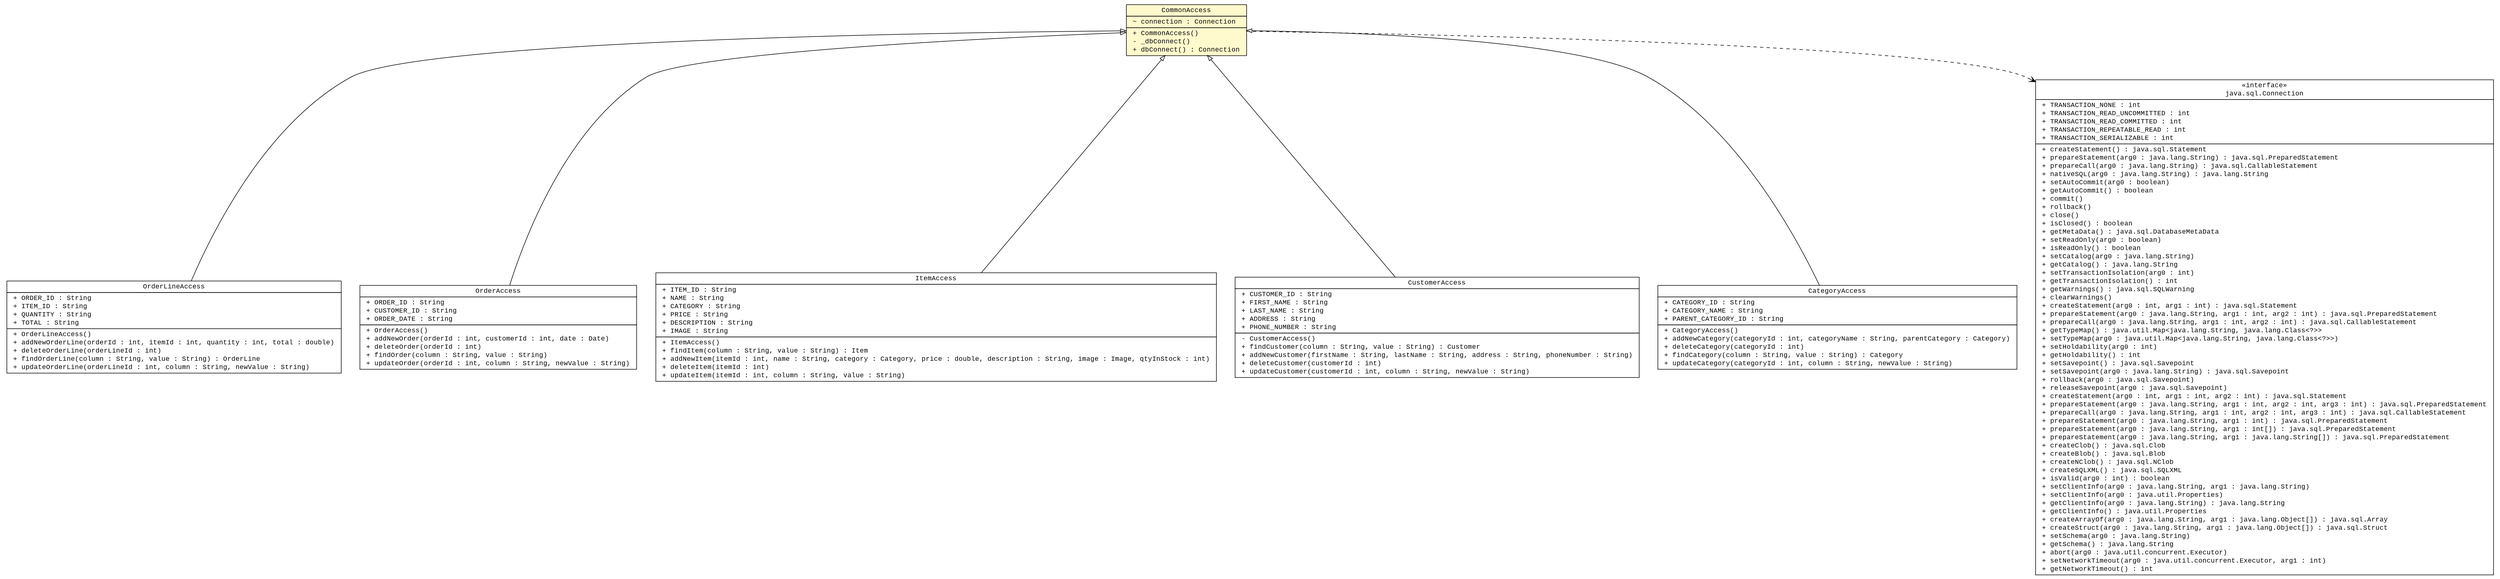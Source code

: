 #!/usr/local/bin/dot
#
# Class diagram 
# Generated by UMLGraph version 5.4 (http://www.umlgraph.org/)
#

digraph G {
	edge [fontname="Courier New",fontsize=10,labelfontname="Courier New",labelfontsize=10];
	node [fontname="Courier New",fontsize=10,shape=plaintext];
	nodesep=0.25;
	ranksep=0.5;
	// com.assign2.data.OrderLineAccess
	c114 [label=<<table title="com.assign2.data.OrderLineAccess" border="0" cellborder="1" cellspacing="0" cellpadding="2" port="p" href="./OrderLineAccess.html"><tr><td><table border="0" cellspacing="0" cellpadding="1"><tr><td align="center" balign="center"><font face="Courier New" point-size="12.0"> OrderLineAccess </font></td></tr></table></td></tr><tr><td><table border="0" cellspacing="0" cellpadding="1"><tr><td align="left" balign="left"> + ORDER_ID : String </td></tr><tr><td align="left" balign="left"> + ITEM_ID : String </td></tr><tr><td align="left" balign="left"> + QUANTITY : String </td></tr><tr><td align="left" balign="left"> + TOTAL : String </td></tr></table></td></tr><tr><td><table border="0" cellspacing="0" cellpadding="1"><tr><td align="left" balign="left"> + OrderLineAccess() </td></tr><tr><td align="left" balign="left"> + addNewOrderLine(orderId : int, itemId : int, quantity : int, total : double) </td></tr><tr><td align="left" balign="left"> + deleteOrderLine(orderLineId : int) </td></tr><tr><td align="left" balign="left"> + findOrderLine(column : String, value : String) : OrderLine </td></tr><tr><td align="left" balign="left"> + updateOrderLine(orderLineId : int, column : String, newValue : String) </td></tr></table></td></tr></table>>, URL="./OrderLineAccess.html", fontname="Courier New", fontcolor="black", fontsize=12.0];
	// com.assign2.data.OrderAccess
	c115 [label=<<table title="com.assign2.data.OrderAccess" border="0" cellborder="1" cellspacing="0" cellpadding="2" port="p" href="./OrderAccess.html"><tr><td><table border="0" cellspacing="0" cellpadding="1"><tr><td align="center" balign="center"><font face="Courier New" point-size="12.0"> OrderAccess </font></td></tr></table></td></tr><tr><td><table border="0" cellspacing="0" cellpadding="1"><tr><td align="left" balign="left"> + ORDER_ID : String </td></tr><tr><td align="left" balign="left"> + CUSTOMER_ID : String </td></tr><tr><td align="left" balign="left"> + ORDER_DATE : String </td></tr></table></td></tr><tr><td><table border="0" cellspacing="0" cellpadding="1"><tr><td align="left" balign="left"> + OrderAccess() </td></tr><tr><td align="left" balign="left"> + addNewOrder(orderId : int, customerId : int, date : Date) </td></tr><tr><td align="left" balign="left"> + deleteOrder(orderId : int) </td></tr><tr><td align="left" balign="left"> + findOrder(column : String, value : String) </td></tr><tr><td align="left" balign="left"> + updateOrder(orderId : int, column : String, newValue : String) </td></tr></table></td></tr></table>>, URL="./OrderAccess.html", fontname="Courier New", fontcolor="black", fontsize=12.0];
	// com.assign2.data.ItemAccess
	c116 [label=<<table title="com.assign2.data.ItemAccess" border="0" cellborder="1" cellspacing="0" cellpadding="2" port="p" href="./ItemAccess.html"><tr><td><table border="0" cellspacing="0" cellpadding="1"><tr><td align="center" balign="center"><font face="Courier New" point-size="12.0"> ItemAccess </font></td></tr></table></td></tr><tr><td><table border="0" cellspacing="0" cellpadding="1"><tr><td align="left" balign="left"> + ITEM_ID : String </td></tr><tr><td align="left" balign="left"> + NAME : String </td></tr><tr><td align="left" balign="left"> + CATEGORY : String </td></tr><tr><td align="left" balign="left"> + PRICE : String </td></tr><tr><td align="left" balign="left"> + DESCRIPTION : String </td></tr><tr><td align="left" balign="left"> + IMAGE : String </td></tr></table></td></tr><tr><td><table border="0" cellspacing="0" cellpadding="1"><tr><td align="left" balign="left"> + ItemAccess() </td></tr><tr><td align="left" balign="left"> + findItem(column : String, value : String) : Item </td></tr><tr><td align="left" balign="left"> + addNewItem(itemId : int, name : String, category : Category, price : double, description : String, image : Image, qtyInStock : int) </td></tr><tr><td align="left" balign="left"> + deleteItem(itemId : int) </td></tr><tr><td align="left" balign="left"> + updateItem(itemId : int, column : String, value : String) </td></tr></table></td></tr></table>>, URL="./ItemAccess.html", fontname="Courier New", fontcolor="black", fontsize=12.0];
	// com.assign2.data.CustomerAccess
	c117 [label=<<table title="com.assign2.data.CustomerAccess" border="0" cellborder="1" cellspacing="0" cellpadding="2" port="p" href="./CustomerAccess.html"><tr><td><table border="0" cellspacing="0" cellpadding="1"><tr><td align="center" balign="center"><font face="Courier New" point-size="12.0"> CustomerAccess </font></td></tr></table></td></tr><tr><td><table border="0" cellspacing="0" cellpadding="1"><tr><td align="left" balign="left"> + CUSTOMER_ID : String </td></tr><tr><td align="left" balign="left"> + FIRST_NAME : String </td></tr><tr><td align="left" balign="left"> + LAST_NAME : String </td></tr><tr><td align="left" balign="left"> + ADDRESS : String </td></tr><tr><td align="left" balign="left"> + PHONE_NUMBER : String </td></tr></table></td></tr><tr><td><table border="0" cellspacing="0" cellpadding="1"><tr><td align="left" balign="left"> - CustomerAccess() </td></tr><tr><td align="left" balign="left"> + findCustomer(column : String, value : String) : Customer </td></tr><tr><td align="left" balign="left"> + addNewCustomer(firstName : String, lastName : String, address : String, phoneNumber : String) </td></tr><tr><td align="left" balign="left"> + deleteCustomer(customerId : int) </td></tr><tr><td align="left" balign="left"> + updateCustomer(customerId : int, column : String, newValue : String) </td></tr></table></td></tr></table>>, URL="./CustomerAccess.html", fontname="Courier New", fontcolor="black", fontsize=12.0];
	// com.assign2.data.CommonAccess
	c118 [label=<<table title="com.assign2.data.CommonAccess" border="0" cellborder="1" cellspacing="0" cellpadding="2" port="p" bgcolor="lemonChiffon" href="./CommonAccess.html"><tr><td><table border="0" cellspacing="0" cellpadding="1"><tr><td align="center" balign="center"><font face="Courier New" point-size="12.0"> CommonAccess </font></td></tr></table></td></tr><tr><td><table border="0" cellspacing="0" cellpadding="1"><tr><td align="left" balign="left"> ~ connection : Connection </td></tr></table></td></tr><tr><td><table border="0" cellspacing="0" cellpadding="1"><tr><td align="left" balign="left"> + CommonAccess() </td></tr><tr><td align="left" balign="left"> - _dbConnect() </td></tr><tr><td align="left" balign="left"> + dbConnect() : Connection </td></tr></table></td></tr></table>>, URL="./CommonAccess.html", fontname="Courier New", fontcolor="black", fontsize=12.0];
	// com.assign2.data.CategoryAccess
	c119 [label=<<table title="com.assign2.data.CategoryAccess" border="0" cellborder="1" cellspacing="0" cellpadding="2" port="p" href="./CategoryAccess.html"><tr><td><table border="0" cellspacing="0" cellpadding="1"><tr><td align="center" balign="center"><font face="Courier New" point-size="12.0"> CategoryAccess </font></td></tr></table></td></tr><tr><td><table border="0" cellspacing="0" cellpadding="1"><tr><td align="left" balign="left"> + CATEGORY_ID : String </td></tr><tr><td align="left" balign="left"> + CATEGORY_NAME : String </td></tr><tr><td align="left" balign="left"> + PARENT_CATEGORY_ID : String </td></tr></table></td></tr><tr><td><table border="0" cellspacing="0" cellpadding="1"><tr><td align="left" balign="left"> + CategoryAccess() </td></tr><tr><td align="left" balign="left"> + addNewCategory(categoryId : int, categoryName : String, parentCategory : Category) </td></tr><tr><td align="left" balign="left"> + deleteCategory(categoryId : int) </td></tr><tr><td align="left" balign="left"> + findCategory(column : String, value : String) : Category </td></tr><tr><td align="left" balign="left"> + updateCategory(categoryId : int, column : String, newValue : String) </td></tr></table></td></tr></table>>, URL="./CategoryAccess.html", fontname="Courier New", fontcolor="black", fontsize=12.0];
	//com.assign2.data.OrderLineAccess extends com.assign2.data.CommonAccess
	c118:p -> c114:p [dir=back,arrowtail=empty];
	//com.assign2.data.OrderAccess extends com.assign2.data.CommonAccess
	c118:p -> c115:p [dir=back,arrowtail=empty];
	//com.assign2.data.ItemAccess extends com.assign2.data.CommonAccess
	c118:p -> c116:p [dir=back,arrowtail=empty];
	//com.assign2.data.CustomerAccess extends com.assign2.data.CommonAccess
	c118:p -> c117:p [dir=back,arrowtail=empty];
	//com.assign2.data.CategoryAccess extends com.assign2.data.CommonAccess
	c118:p -> c119:p [dir=back,arrowtail=empty];
	// com.assign2.data.CommonAccess DEPEND java.sql.Connection
	c118:p -> c126:p [taillabel="", label="", headlabel="", fontname="Courier New", fontcolor="black", fontsize=12.0, color="black", arrowhead=open, style=dashed];
	// java.sql.Connection
	c126 [label=<<table title="java.sql.Connection" border="0" cellborder="1" cellspacing="0" cellpadding="2" port="p" href="http://java.sun.com/j2se/1.4.2/docs/api/java/sql/Connection.html"><tr><td><table border="0" cellspacing="0" cellpadding="1"><tr><td align="center" balign="center"> &#171;interface&#187; </td></tr><tr><td align="center" balign="center"><font face="Courier New" point-size="12.0"> java.sql.Connection </font></td></tr></table></td></tr><tr><td><table border="0" cellspacing="0" cellpadding="1"><tr><td align="left" balign="left"> + TRANSACTION_NONE : int </td></tr><tr><td align="left" balign="left"> + TRANSACTION_READ_UNCOMMITTED : int </td></tr><tr><td align="left" balign="left"> + TRANSACTION_READ_COMMITTED : int </td></tr><tr><td align="left" balign="left"> + TRANSACTION_REPEATABLE_READ : int </td></tr><tr><td align="left" balign="left"> + TRANSACTION_SERIALIZABLE : int </td></tr></table></td></tr><tr><td><table border="0" cellspacing="0" cellpadding="1"><tr><td align="left" balign="left"> + createStatement() : java.sql.Statement </td></tr><tr><td align="left" balign="left"> + prepareStatement(arg0 : java.lang.String) : java.sql.PreparedStatement </td></tr><tr><td align="left" balign="left"> + prepareCall(arg0 : java.lang.String) : java.sql.CallableStatement </td></tr><tr><td align="left" balign="left"> + nativeSQL(arg0 : java.lang.String) : java.lang.String </td></tr><tr><td align="left" balign="left"> + setAutoCommit(arg0 : boolean) </td></tr><tr><td align="left" balign="left"> + getAutoCommit() : boolean </td></tr><tr><td align="left" balign="left"> + commit() </td></tr><tr><td align="left" balign="left"> + rollback() </td></tr><tr><td align="left" balign="left"> + close() </td></tr><tr><td align="left" balign="left"> + isClosed() : boolean </td></tr><tr><td align="left" balign="left"> + getMetaData() : java.sql.DatabaseMetaData </td></tr><tr><td align="left" balign="left"> + setReadOnly(arg0 : boolean) </td></tr><tr><td align="left" balign="left"> + isReadOnly() : boolean </td></tr><tr><td align="left" balign="left"> + setCatalog(arg0 : java.lang.String) </td></tr><tr><td align="left" balign="left"> + getCatalog() : java.lang.String </td></tr><tr><td align="left" balign="left"> + setTransactionIsolation(arg0 : int) </td></tr><tr><td align="left" balign="left"> + getTransactionIsolation() : int </td></tr><tr><td align="left" balign="left"> + getWarnings() : java.sql.SQLWarning </td></tr><tr><td align="left" balign="left"> + clearWarnings() </td></tr><tr><td align="left" balign="left"> + createStatement(arg0 : int, arg1 : int) : java.sql.Statement </td></tr><tr><td align="left" balign="left"> + prepareStatement(arg0 : java.lang.String, arg1 : int, arg2 : int) : java.sql.PreparedStatement </td></tr><tr><td align="left" balign="left"> + prepareCall(arg0 : java.lang.String, arg1 : int, arg2 : int) : java.sql.CallableStatement </td></tr><tr><td align="left" balign="left"> + getTypeMap() : java.util.Map&lt;java.lang.String, java.lang.Class&lt;?&gt;&gt; </td></tr><tr><td align="left" balign="left"> + setTypeMap(arg0 : java.util.Map&lt;java.lang.String, java.lang.Class&lt;?&gt;&gt;) </td></tr><tr><td align="left" balign="left"> + setHoldability(arg0 : int) </td></tr><tr><td align="left" balign="left"> + getHoldability() : int </td></tr><tr><td align="left" balign="left"> + setSavepoint() : java.sql.Savepoint </td></tr><tr><td align="left" balign="left"> + setSavepoint(arg0 : java.lang.String) : java.sql.Savepoint </td></tr><tr><td align="left" balign="left"> + rollback(arg0 : java.sql.Savepoint) </td></tr><tr><td align="left" balign="left"> + releaseSavepoint(arg0 : java.sql.Savepoint) </td></tr><tr><td align="left" balign="left"> + createStatement(arg0 : int, arg1 : int, arg2 : int) : java.sql.Statement </td></tr><tr><td align="left" balign="left"> + prepareStatement(arg0 : java.lang.String, arg1 : int, arg2 : int, arg3 : int) : java.sql.PreparedStatement </td></tr><tr><td align="left" balign="left"> + prepareCall(arg0 : java.lang.String, arg1 : int, arg2 : int, arg3 : int) : java.sql.CallableStatement </td></tr><tr><td align="left" balign="left"> + prepareStatement(arg0 : java.lang.String, arg1 : int) : java.sql.PreparedStatement </td></tr><tr><td align="left" balign="left"> + prepareStatement(arg0 : java.lang.String, arg1 : int[]) : java.sql.PreparedStatement </td></tr><tr><td align="left" balign="left"> + prepareStatement(arg0 : java.lang.String, arg1 : java.lang.String[]) : java.sql.PreparedStatement </td></tr><tr><td align="left" balign="left"> + createClob() : java.sql.Clob </td></tr><tr><td align="left" balign="left"> + createBlob() : java.sql.Blob </td></tr><tr><td align="left" balign="left"> + createNClob() : java.sql.NClob </td></tr><tr><td align="left" balign="left"> + createSQLXML() : java.sql.SQLXML </td></tr><tr><td align="left" balign="left"> + isValid(arg0 : int) : boolean </td></tr><tr><td align="left" balign="left"> + setClientInfo(arg0 : java.lang.String, arg1 : java.lang.String) </td></tr><tr><td align="left" balign="left"> + setClientInfo(arg0 : java.util.Properties) </td></tr><tr><td align="left" balign="left"> + getClientInfo(arg0 : java.lang.String) : java.lang.String </td></tr><tr><td align="left" balign="left"> + getClientInfo() : java.util.Properties </td></tr><tr><td align="left" balign="left"> + createArrayOf(arg0 : java.lang.String, arg1 : java.lang.Object[]) : java.sql.Array </td></tr><tr><td align="left" balign="left"> + createStruct(arg0 : java.lang.String, arg1 : java.lang.Object[]) : java.sql.Struct </td></tr><tr><td align="left" balign="left"> + setSchema(arg0 : java.lang.String) </td></tr><tr><td align="left" balign="left"> + getSchema() : java.lang.String </td></tr><tr><td align="left" balign="left"> + abort(arg0 : java.util.concurrent.Executor) </td></tr><tr><td align="left" balign="left"> + setNetworkTimeout(arg0 : java.util.concurrent.Executor, arg1 : int) </td></tr><tr><td align="left" balign="left"> + getNetworkTimeout() : int </td></tr></table></td></tr></table>>, URL="http://java.sun.com/j2se/1.4.2/docs/api/java/sql/Connection.html", fontname="Courier New", fontcolor="black", fontsize=12.0];
}

